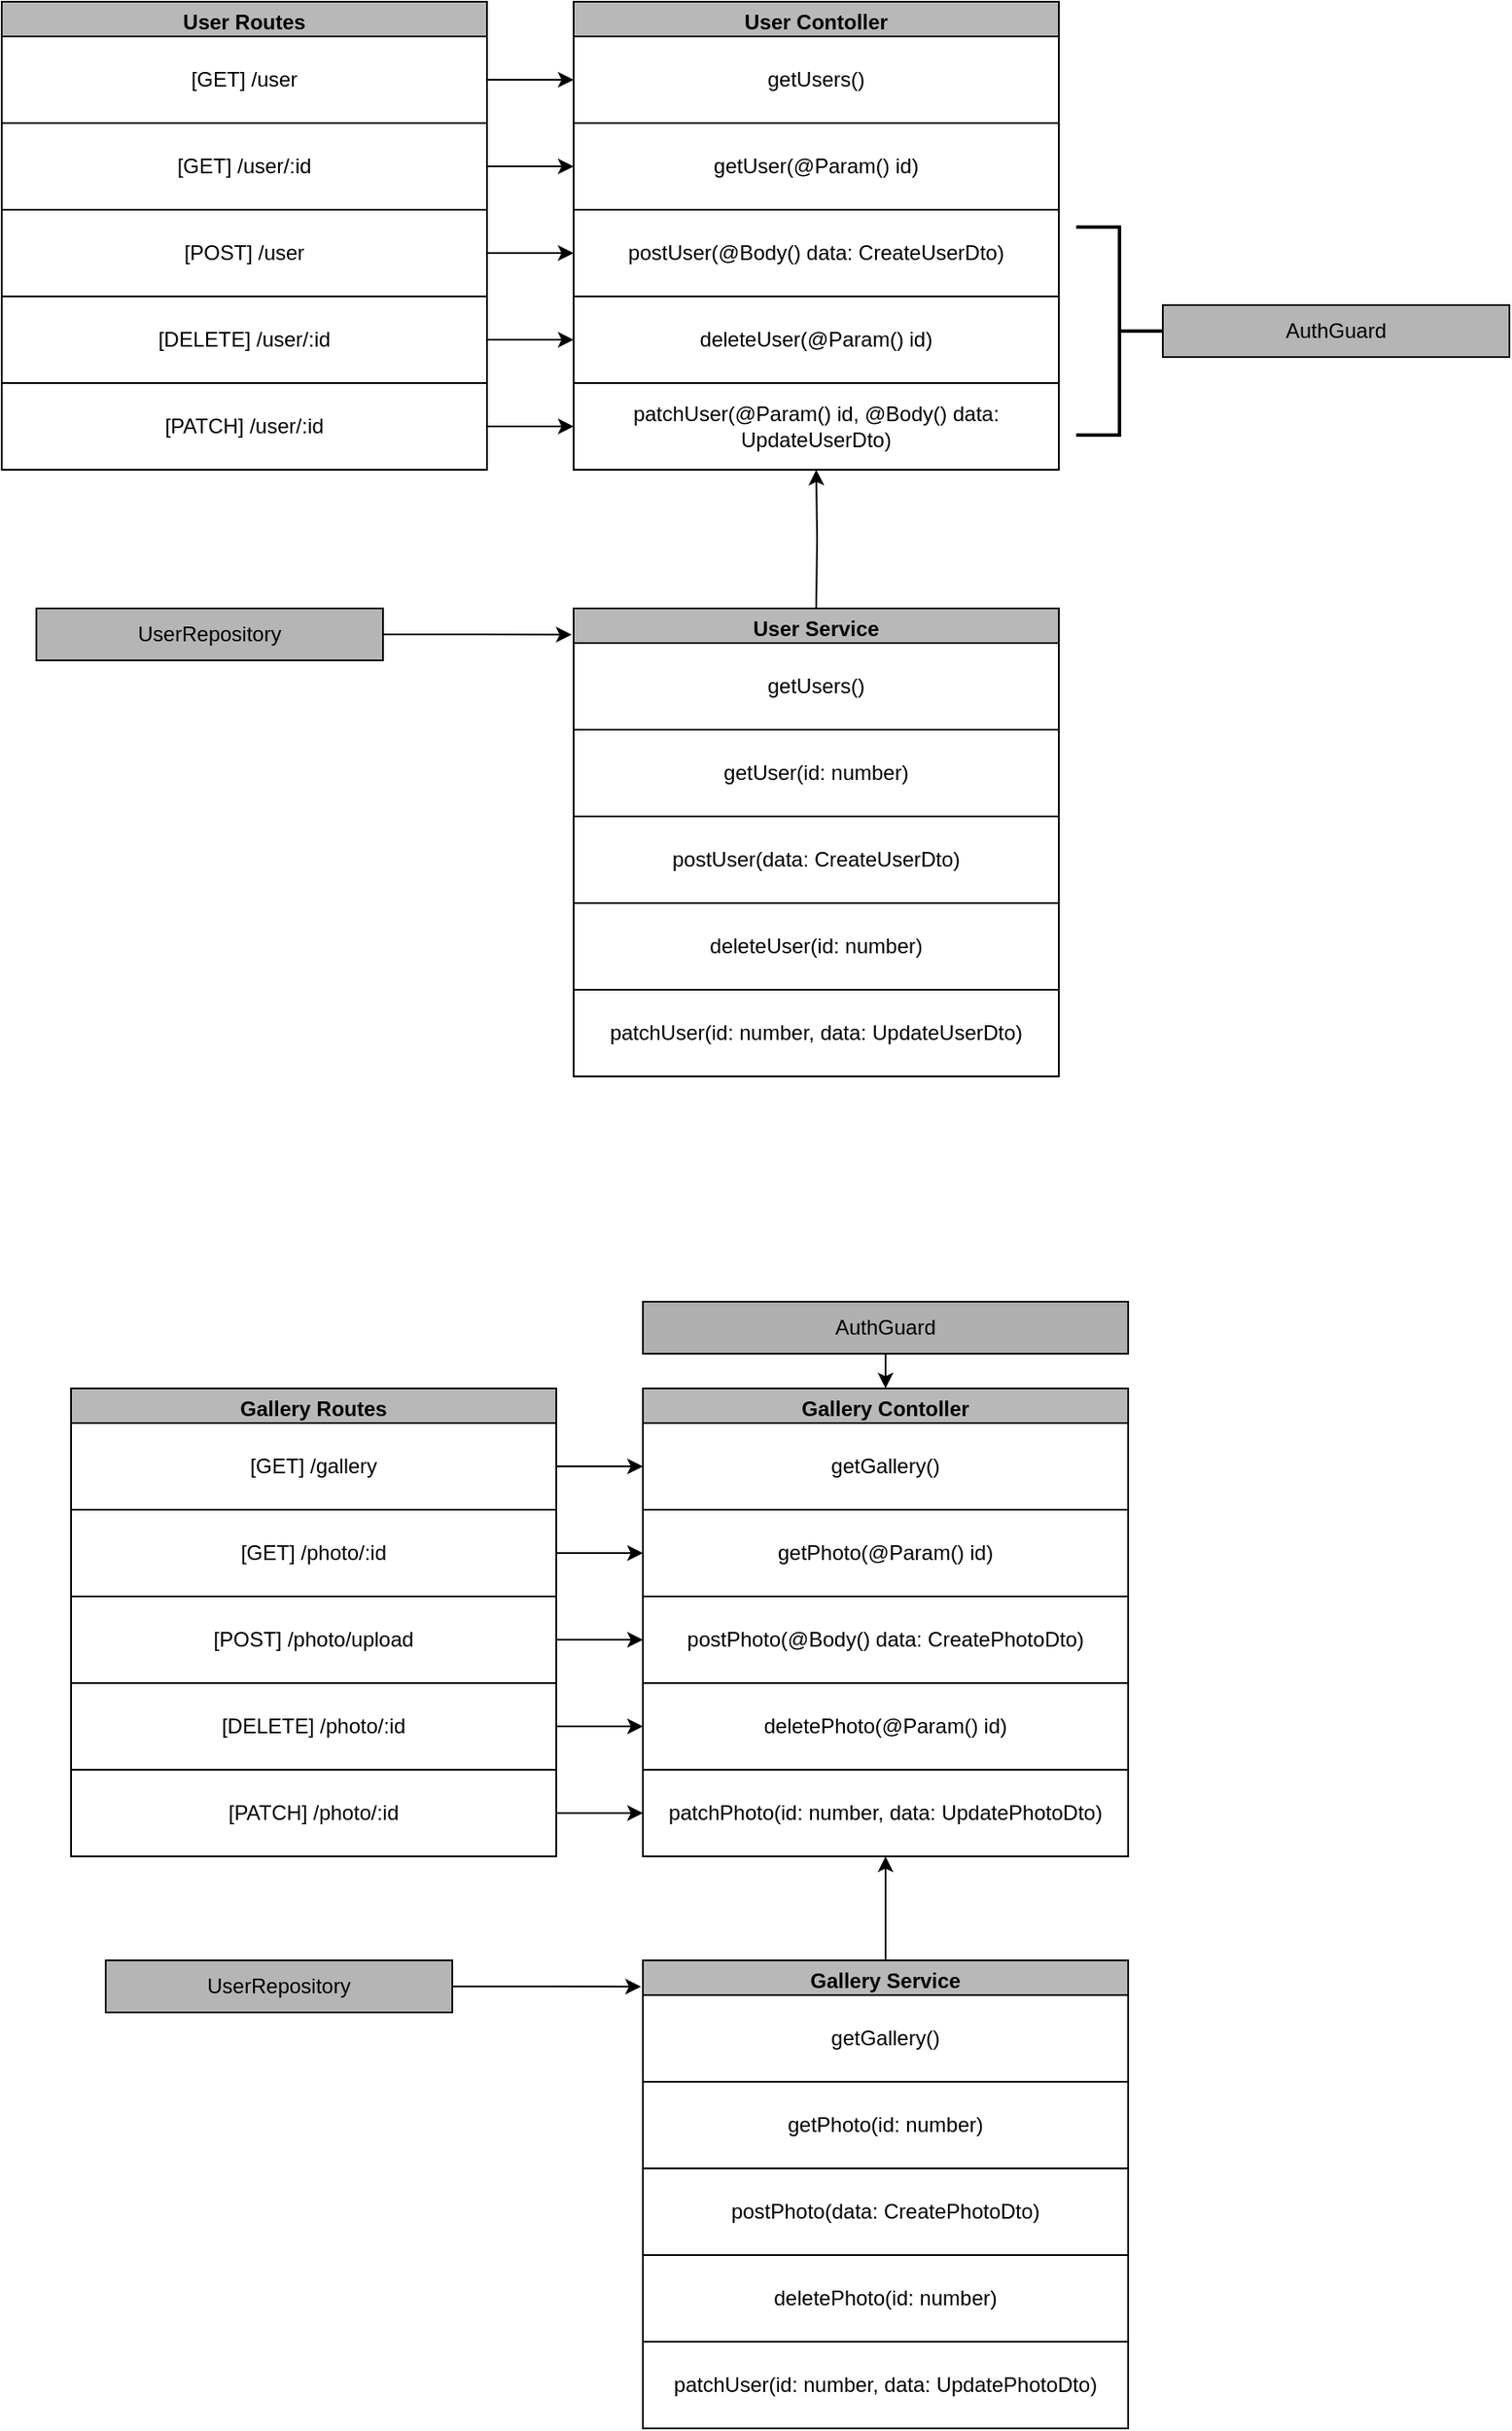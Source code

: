 <mxfile version="21.3.8" type="github">
  <diagram name="Page-1" id="QEueSDJHl_8IlOvw4Woo">
    <mxGraphModel dx="1013" dy="915" grid="1" gridSize="10" guides="1" tooltips="1" connect="1" arrows="1" fold="1" page="1" pageScale="1" pageWidth="2339" pageHeight="3300" math="0" shadow="0">
      <root>
        <mxCell id="0" />
        <mxCell id="1" parent="0" />
        <mxCell id="gcQVHDRGR5eR76LzJhw5-16" value="User Routes" style="swimlane;whiteSpace=wrap;html=1;fillColor=#B8B8B8;" vertex="1" parent="1">
          <mxGeometry x="10" y="70" width="280" height="270" as="geometry" />
        </mxCell>
        <mxCell id="gcQVHDRGR5eR76LzJhw5-17" value="[GET] /user" style="whiteSpace=wrap;html=1;" vertex="1" parent="gcQVHDRGR5eR76LzJhw5-16">
          <mxGeometry y="20" width="280" height="50" as="geometry" />
        </mxCell>
        <mxCell id="gcQVHDRGR5eR76LzJhw5-18" value="[GET] /user/:id" style="whiteSpace=wrap;html=1;" vertex="1" parent="gcQVHDRGR5eR76LzJhw5-16">
          <mxGeometry y="70" width="280" height="50" as="geometry" />
        </mxCell>
        <mxCell id="gcQVHDRGR5eR76LzJhw5-19" value="[POST] /user" style="whiteSpace=wrap;html=1;" vertex="1" parent="gcQVHDRGR5eR76LzJhw5-16">
          <mxGeometry y="120" width="280" height="50" as="geometry" />
        </mxCell>
        <mxCell id="gcQVHDRGR5eR76LzJhw5-20" value="[DELETE] /user/:id" style="whiteSpace=wrap;html=1;" vertex="1" parent="gcQVHDRGR5eR76LzJhw5-16">
          <mxGeometry y="170" width="280" height="50" as="geometry" />
        </mxCell>
        <mxCell id="gcQVHDRGR5eR76LzJhw5-21" value="[PATCH] /user/:id" style="whiteSpace=wrap;html=1;" vertex="1" parent="gcQVHDRGR5eR76LzJhw5-16">
          <mxGeometry y="220" width="280" height="50" as="geometry" />
        </mxCell>
        <mxCell id="gcQVHDRGR5eR76LzJhw5-24" value="User Contoller" style="swimlane;whiteSpace=wrap;html=1;fillColor=#B8B8B8;" vertex="1" parent="1">
          <mxGeometry x="340" y="70" width="280" height="270" as="geometry" />
        </mxCell>
        <mxCell id="gcQVHDRGR5eR76LzJhw5-25" value="getUsers()" style="whiteSpace=wrap;html=1;" vertex="1" parent="gcQVHDRGR5eR76LzJhw5-24">
          <mxGeometry y="20" width="280" height="50" as="geometry" />
        </mxCell>
        <mxCell id="gcQVHDRGR5eR76LzJhw5-26" value="getUser(@Param() id)" style="whiteSpace=wrap;html=1;" vertex="1" parent="gcQVHDRGR5eR76LzJhw5-24">
          <mxGeometry y="70" width="280" height="50" as="geometry" />
        </mxCell>
        <mxCell id="gcQVHDRGR5eR76LzJhw5-27" value="postUser(@Body() data: CreateUserDto)" style="whiteSpace=wrap;html=1;" vertex="1" parent="gcQVHDRGR5eR76LzJhw5-24">
          <mxGeometry y="120" width="280" height="50" as="geometry" />
        </mxCell>
        <mxCell id="gcQVHDRGR5eR76LzJhw5-28" value="deleteUser(@Param() id)" style="whiteSpace=wrap;html=1;" vertex="1" parent="gcQVHDRGR5eR76LzJhw5-24">
          <mxGeometry y="170" width="280" height="50" as="geometry" />
        </mxCell>
        <mxCell id="gcQVHDRGR5eR76LzJhw5-29" value="patchUser(@Param() id, @Body() data: UpdateUserDto)" style="whiteSpace=wrap;html=1;" vertex="1" parent="gcQVHDRGR5eR76LzJhw5-24">
          <mxGeometry y="220" width="280" height="50" as="geometry" />
        </mxCell>
        <mxCell id="gcQVHDRGR5eR76LzJhw5-30" style="edgeStyle=orthogonalEdgeStyle;rounded=0;orthogonalLoop=1;jettySize=auto;html=1;" edge="1" parent="1" source="gcQVHDRGR5eR76LzJhw5-17" target="gcQVHDRGR5eR76LzJhw5-25">
          <mxGeometry relative="1" as="geometry" />
        </mxCell>
        <mxCell id="gcQVHDRGR5eR76LzJhw5-31" style="edgeStyle=orthogonalEdgeStyle;rounded=0;orthogonalLoop=1;jettySize=auto;html=1;" edge="1" parent="1" source="gcQVHDRGR5eR76LzJhw5-18" target="gcQVHDRGR5eR76LzJhw5-26">
          <mxGeometry relative="1" as="geometry" />
        </mxCell>
        <mxCell id="gcQVHDRGR5eR76LzJhw5-32" style="edgeStyle=orthogonalEdgeStyle;rounded=0;orthogonalLoop=1;jettySize=auto;html=1;entryX=0;entryY=0.5;entryDx=0;entryDy=0;" edge="1" parent="1" source="gcQVHDRGR5eR76LzJhw5-19" target="gcQVHDRGR5eR76LzJhw5-27">
          <mxGeometry relative="1" as="geometry" />
        </mxCell>
        <mxCell id="gcQVHDRGR5eR76LzJhw5-33" style="edgeStyle=orthogonalEdgeStyle;rounded=0;orthogonalLoop=1;jettySize=auto;html=1;" edge="1" parent="1" source="gcQVHDRGR5eR76LzJhw5-20" target="gcQVHDRGR5eR76LzJhw5-28">
          <mxGeometry relative="1" as="geometry" />
        </mxCell>
        <mxCell id="gcQVHDRGR5eR76LzJhw5-34" style="edgeStyle=orthogonalEdgeStyle;rounded=0;orthogonalLoop=1;jettySize=auto;html=1;" edge="1" parent="1" source="gcQVHDRGR5eR76LzJhw5-21" target="gcQVHDRGR5eR76LzJhw5-29">
          <mxGeometry relative="1" as="geometry" />
        </mxCell>
        <mxCell id="gcQVHDRGR5eR76LzJhw5-35" value="Gallery Routes" style="swimlane;whiteSpace=wrap;html=1;fillColor=#B8B8B8;" vertex="1" parent="1">
          <mxGeometry x="50" y="870" width="280" height="270" as="geometry" />
        </mxCell>
        <mxCell id="gcQVHDRGR5eR76LzJhw5-36" value="[GET] /gallery" style="whiteSpace=wrap;html=1;" vertex="1" parent="gcQVHDRGR5eR76LzJhw5-35">
          <mxGeometry y="20" width="280" height="50" as="geometry" />
        </mxCell>
        <mxCell id="gcQVHDRGR5eR76LzJhw5-37" value="[GET] /photo/:id" style="whiteSpace=wrap;html=1;" vertex="1" parent="gcQVHDRGR5eR76LzJhw5-35">
          <mxGeometry y="70" width="280" height="50" as="geometry" />
        </mxCell>
        <mxCell id="gcQVHDRGR5eR76LzJhw5-38" value="[POST] /photo/upload" style="whiteSpace=wrap;html=1;" vertex="1" parent="gcQVHDRGR5eR76LzJhw5-35">
          <mxGeometry y="120" width="280" height="50" as="geometry" />
        </mxCell>
        <mxCell id="gcQVHDRGR5eR76LzJhw5-39" value="[DELETE] /photo/:id" style="whiteSpace=wrap;html=1;" vertex="1" parent="gcQVHDRGR5eR76LzJhw5-35">
          <mxGeometry y="170" width="280" height="50" as="geometry" />
        </mxCell>
        <mxCell id="gcQVHDRGR5eR76LzJhw5-40" value="[PATCH] /photo/:id" style="whiteSpace=wrap;html=1;" vertex="1" parent="gcQVHDRGR5eR76LzJhw5-35">
          <mxGeometry y="220" width="280" height="50" as="geometry" />
        </mxCell>
        <mxCell id="gcQVHDRGR5eR76LzJhw5-41" value="Gallery Contoller" style="swimlane;whiteSpace=wrap;html=1;fillColor=#B8B8B8;" vertex="1" parent="1">
          <mxGeometry x="380" y="870" width="280" height="270" as="geometry" />
        </mxCell>
        <mxCell id="gcQVHDRGR5eR76LzJhw5-42" value="getGallery()" style="whiteSpace=wrap;html=1;" vertex="1" parent="gcQVHDRGR5eR76LzJhw5-41">
          <mxGeometry y="20" width="280" height="50" as="geometry" />
        </mxCell>
        <mxCell id="gcQVHDRGR5eR76LzJhw5-43" value="getPhoto(@Param() id)" style="whiteSpace=wrap;html=1;" vertex="1" parent="gcQVHDRGR5eR76LzJhw5-41">
          <mxGeometry y="70" width="280" height="50" as="geometry" />
        </mxCell>
        <mxCell id="gcQVHDRGR5eR76LzJhw5-44" value="postPhoto(@Body() data: CreatePhotoDto)" style="whiteSpace=wrap;html=1;" vertex="1" parent="gcQVHDRGR5eR76LzJhw5-41">
          <mxGeometry y="120" width="280" height="50" as="geometry" />
        </mxCell>
        <mxCell id="gcQVHDRGR5eR76LzJhw5-45" value="deletePhoto(@Param() id)" style="whiteSpace=wrap;html=1;" vertex="1" parent="gcQVHDRGR5eR76LzJhw5-41">
          <mxGeometry y="170" width="280" height="50" as="geometry" />
        </mxCell>
        <mxCell id="gcQVHDRGR5eR76LzJhw5-46" value="patchPhoto(id: number, data: UpdatePhotoDto)" style="whiteSpace=wrap;html=1;" vertex="1" parent="gcQVHDRGR5eR76LzJhw5-41">
          <mxGeometry y="220" width="280" height="50" as="geometry" />
        </mxCell>
        <mxCell id="gcQVHDRGR5eR76LzJhw5-47" style="edgeStyle=orthogonalEdgeStyle;rounded=0;orthogonalLoop=1;jettySize=auto;html=1;" edge="1" parent="1" source="gcQVHDRGR5eR76LzJhw5-36" target="gcQVHDRGR5eR76LzJhw5-42">
          <mxGeometry relative="1" as="geometry">
            <Array as="points">
              <mxPoint x="330" y="900" />
              <mxPoint x="330" y="900" />
            </Array>
          </mxGeometry>
        </mxCell>
        <mxCell id="gcQVHDRGR5eR76LzJhw5-48" style="edgeStyle=orthogonalEdgeStyle;rounded=0;orthogonalLoop=1;jettySize=auto;html=1;" edge="1" parent="1" source="gcQVHDRGR5eR76LzJhw5-37" target="gcQVHDRGR5eR76LzJhw5-43">
          <mxGeometry relative="1" as="geometry" />
        </mxCell>
        <mxCell id="gcQVHDRGR5eR76LzJhw5-49" style="edgeStyle=orthogonalEdgeStyle;rounded=0;orthogonalLoop=1;jettySize=auto;html=1;entryX=0;entryY=0.5;entryDx=0;entryDy=0;" edge="1" parent="1" source="gcQVHDRGR5eR76LzJhw5-38" target="gcQVHDRGR5eR76LzJhw5-44">
          <mxGeometry relative="1" as="geometry" />
        </mxCell>
        <mxCell id="gcQVHDRGR5eR76LzJhw5-50" style="edgeStyle=orthogonalEdgeStyle;rounded=0;orthogonalLoop=1;jettySize=auto;html=1;" edge="1" parent="1" source="gcQVHDRGR5eR76LzJhw5-39" target="gcQVHDRGR5eR76LzJhw5-45">
          <mxGeometry relative="1" as="geometry" />
        </mxCell>
        <mxCell id="gcQVHDRGR5eR76LzJhw5-51" style="edgeStyle=orthogonalEdgeStyle;rounded=0;orthogonalLoop=1;jettySize=auto;html=1;" edge="1" parent="1" source="gcQVHDRGR5eR76LzJhw5-40" target="gcQVHDRGR5eR76LzJhw5-46">
          <mxGeometry relative="1" as="geometry" />
        </mxCell>
        <mxCell id="gcQVHDRGR5eR76LzJhw5-53" style="edgeStyle=orthogonalEdgeStyle;rounded=0;orthogonalLoop=1;jettySize=auto;html=1;entryX=0.5;entryY=1;entryDx=0;entryDy=0;" edge="1" parent="1" target="gcQVHDRGR5eR76LzJhw5-24">
          <mxGeometry relative="1" as="geometry">
            <mxPoint x="480" y="420" as="sourcePoint" />
          </mxGeometry>
        </mxCell>
        <mxCell id="gcQVHDRGR5eR76LzJhw5-54" value="User Service" style="swimlane;whiteSpace=wrap;html=1;fillColor=#B8B8B8;" vertex="1" parent="1">
          <mxGeometry x="340" y="420" width="280" height="270" as="geometry" />
        </mxCell>
        <mxCell id="gcQVHDRGR5eR76LzJhw5-55" value="getUsers()" style="whiteSpace=wrap;html=1;" vertex="1" parent="gcQVHDRGR5eR76LzJhw5-54">
          <mxGeometry y="20" width="280" height="50" as="geometry" />
        </mxCell>
        <mxCell id="gcQVHDRGR5eR76LzJhw5-56" value="getUser(id: number)" style="whiteSpace=wrap;html=1;" vertex="1" parent="gcQVHDRGR5eR76LzJhw5-54">
          <mxGeometry y="70" width="280" height="50" as="geometry" />
        </mxCell>
        <mxCell id="gcQVHDRGR5eR76LzJhw5-57" value="postUser(data: CreateUserDto)" style="whiteSpace=wrap;html=1;" vertex="1" parent="gcQVHDRGR5eR76LzJhw5-54">
          <mxGeometry y="120" width="280" height="50" as="geometry" />
        </mxCell>
        <mxCell id="gcQVHDRGR5eR76LzJhw5-58" value="deleteUser(id: number)" style="whiteSpace=wrap;html=1;" vertex="1" parent="gcQVHDRGR5eR76LzJhw5-54">
          <mxGeometry y="170" width="280" height="50" as="geometry" />
        </mxCell>
        <mxCell id="gcQVHDRGR5eR76LzJhw5-59" value="patchUser(id: number, data: UpdateUserDto)" style="whiteSpace=wrap;html=1;" vertex="1" parent="gcQVHDRGR5eR76LzJhw5-54">
          <mxGeometry y="220" width="280" height="50" as="geometry" />
        </mxCell>
        <mxCell id="gcQVHDRGR5eR76LzJhw5-61" style="edgeStyle=orthogonalEdgeStyle;rounded=0;orthogonalLoop=1;jettySize=auto;html=1;entryX=-0.004;entryY=0.056;entryDx=0;entryDy=0;entryPerimeter=0;" edge="1" parent="1" source="gcQVHDRGR5eR76LzJhw5-60" target="gcQVHDRGR5eR76LzJhw5-54">
          <mxGeometry relative="1" as="geometry" />
        </mxCell>
        <mxCell id="gcQVHDRGR5eR76LzJhw5-60" value="UserRepository" style="rounded=0;whiteSpace=wrap;html=1;fillColor=#B5B5B5;" vertex="1" parent="1">
          <mxGeometry x="30" y="420" width="200" height="30" as="geometry" />
        </mxCell>
        <mxCell id="gcQVHDRGR5eR76LzJhw5-63" style="edgeStyle=orthogonalEdgeStyle;rounded=0;orthogonalLoop=1;jettySize=auto;html=1;exitX=0.5;exitY=1;exitDx=0;exitDy=0;entryX=0.5;entryY=0;entryDx=0;entryDy=0;" edge="1" parent="1" source="gcQVHDRGR5eR76LzJhw5-62" target="gcQVHDRGR5eR76LzJhw5-41">
          <mxGeometry relative="1" as="geometry" />
        </mxCell>
        <mxCell id="gcQVHDRGR5eR76LzJhw5-62" value="AuthGuard" style="rounded=0;whiteSpace=wrap;html=1;fillColor=#B0B0B0;" vertex="1" parent="1">
          <mxGeometry x="380" y="820" width="280" height="30" as="geometry" />
        </mxCell>
        <mxCell id="gcQVHDRGR5eR76LzJhw5-72" style="edgeStyle=orthogonalEdgeStyle;rounded=0;orthogonalLoop=1;jettySize=auto;html=1;entryX=0.5;entryY=1;entryDx=0;entryDy=0;" edge="1" parent="1" source="gcQVHDRGR5eR76LzJhw5-64" target="gcQVHDRGR5eR76LzJhw5-41">
          <mxGeometry relative="1" as="geometry" />
        </mxCell>
        <mxCell id="gcQVHDRGR5eR76LzJhw5-64" value="Gallery Service" style="swimlane;whiteSpace=wrap;html=1;fillColor=#B8B8B8;" vertex="1" parent="1">
          <mxGeometry x="380" y="1200" width="280" height="270" as="geometry" />
        </mxCell>
        <mxCell id="gcQVHDRGR5eR76LzJhw5-65" value="getGallery()" style="whiteSpace=wrap;html=1;" vertex="1" parent="gcQVHDRGR5eR76LzJhw5-64">
          <mxGeometry y="20" width="280" height="50" as="geometry" />
        </mxCell>
        <mxCell id="gcQVHDRGR5eR76LzJhw5-66" value="getPhoto(id: number)" style="whiteSpace=wrap;html=1;" vertex="1" parent="gcQVHDRGR5eR76LzJhw5-64">
          <mxGeometry y="70" width="280" height="50" as="geometry" />
        </mxCell>
        <mxCell id="gcQVHDRGR5eR76LzJhw5-67" value="postPhoto(data: CreatePhotoDto)" style="whiteSpace=wrap;html=1;" vertex="1" parent="gcQVHDRGR5eR76LzJhw5-64">
          <mxGeometry y="120" width="280" height="50" as="geometry" />
        </mxCell>
        <mxCell id="gcQVHDRGR5eR76LzJhw5-68" value="deletePhoto(id: number)" style="whiteSpace=wrap;html=1;" vertex="1" parent="gcQVHDRGR5eR76LzJhw5-64">
          <mxGeometry y="170" width="280" height="50" as="geometry" />
        </mxCell>
        <mxCell id="gcQVHDRGR5eR76LzJhw5-69" value="patchUser(id: number, data: UpdatePhotoDto)" style="whiteSpace=wrap;html=1;" vertex="1" parent="gcQVHDRGR5eR76LzJhw5-64">
          <mxGeometry y="220" width="280" height="50" as="geometry" />
        </mxCell>
        <mxCell id="gcQVHDRGR5eR76LzJhw5-70" style="edgeStyle=orthogonalEdgeStyle;rounded=0;orthogonalLoop=1;jettySize=auto;html=1;entryX=-0.004;entryY=0.056;entryDx=0;entryDy=0;entryPerimeter=0;" edge="1" parent="1" source="gcQVHDRGR5eR76LzJhw5-71" target="gcQVHDRGR5eR76LzJhw5-64">
          <mxGeometry relative="1" as="geometry" />
        </mxCell>
        <mxCell id="gcQVHDRGR5eR76LzJhw5-71" value="UserRepository" style="rounded=0;whiteSpace=wrap;html=1;fillColor=#B5B5B5;" vertex="1" parent="1">
          <mxGeometry x="70" y="1200" width="200" height="30" as="geometry" />
        </mxCell>
        <mxCell id="gcQVHDRGR5eR76LzJhw5-73" value="" style="strokeWidth=2;html=1;shape=mxgraph.flowchart.annotation_2;align=left;labelPosition=right;pointerEvents=1;rotation=-180;" vertex="1" parent="1">
          <mxGeometry x="630" y="200" width="50" height="120" as="geometry" />
        </mxCell>
        <mxCell id="gcQVHDRGR5eR76LzJhw5-74" value="AuthGuard" style="rounded=0;whiteSpace=wrap;html=1;fillColor=#B5B5B5;" vertex="1" parent="1">
          <mxGeometry x="680" y="245" width="200" height="30" as="geometry" />
        </mxCell>
      </root>
    </mxGraphModel>
  </diagram>
</mxfile>
